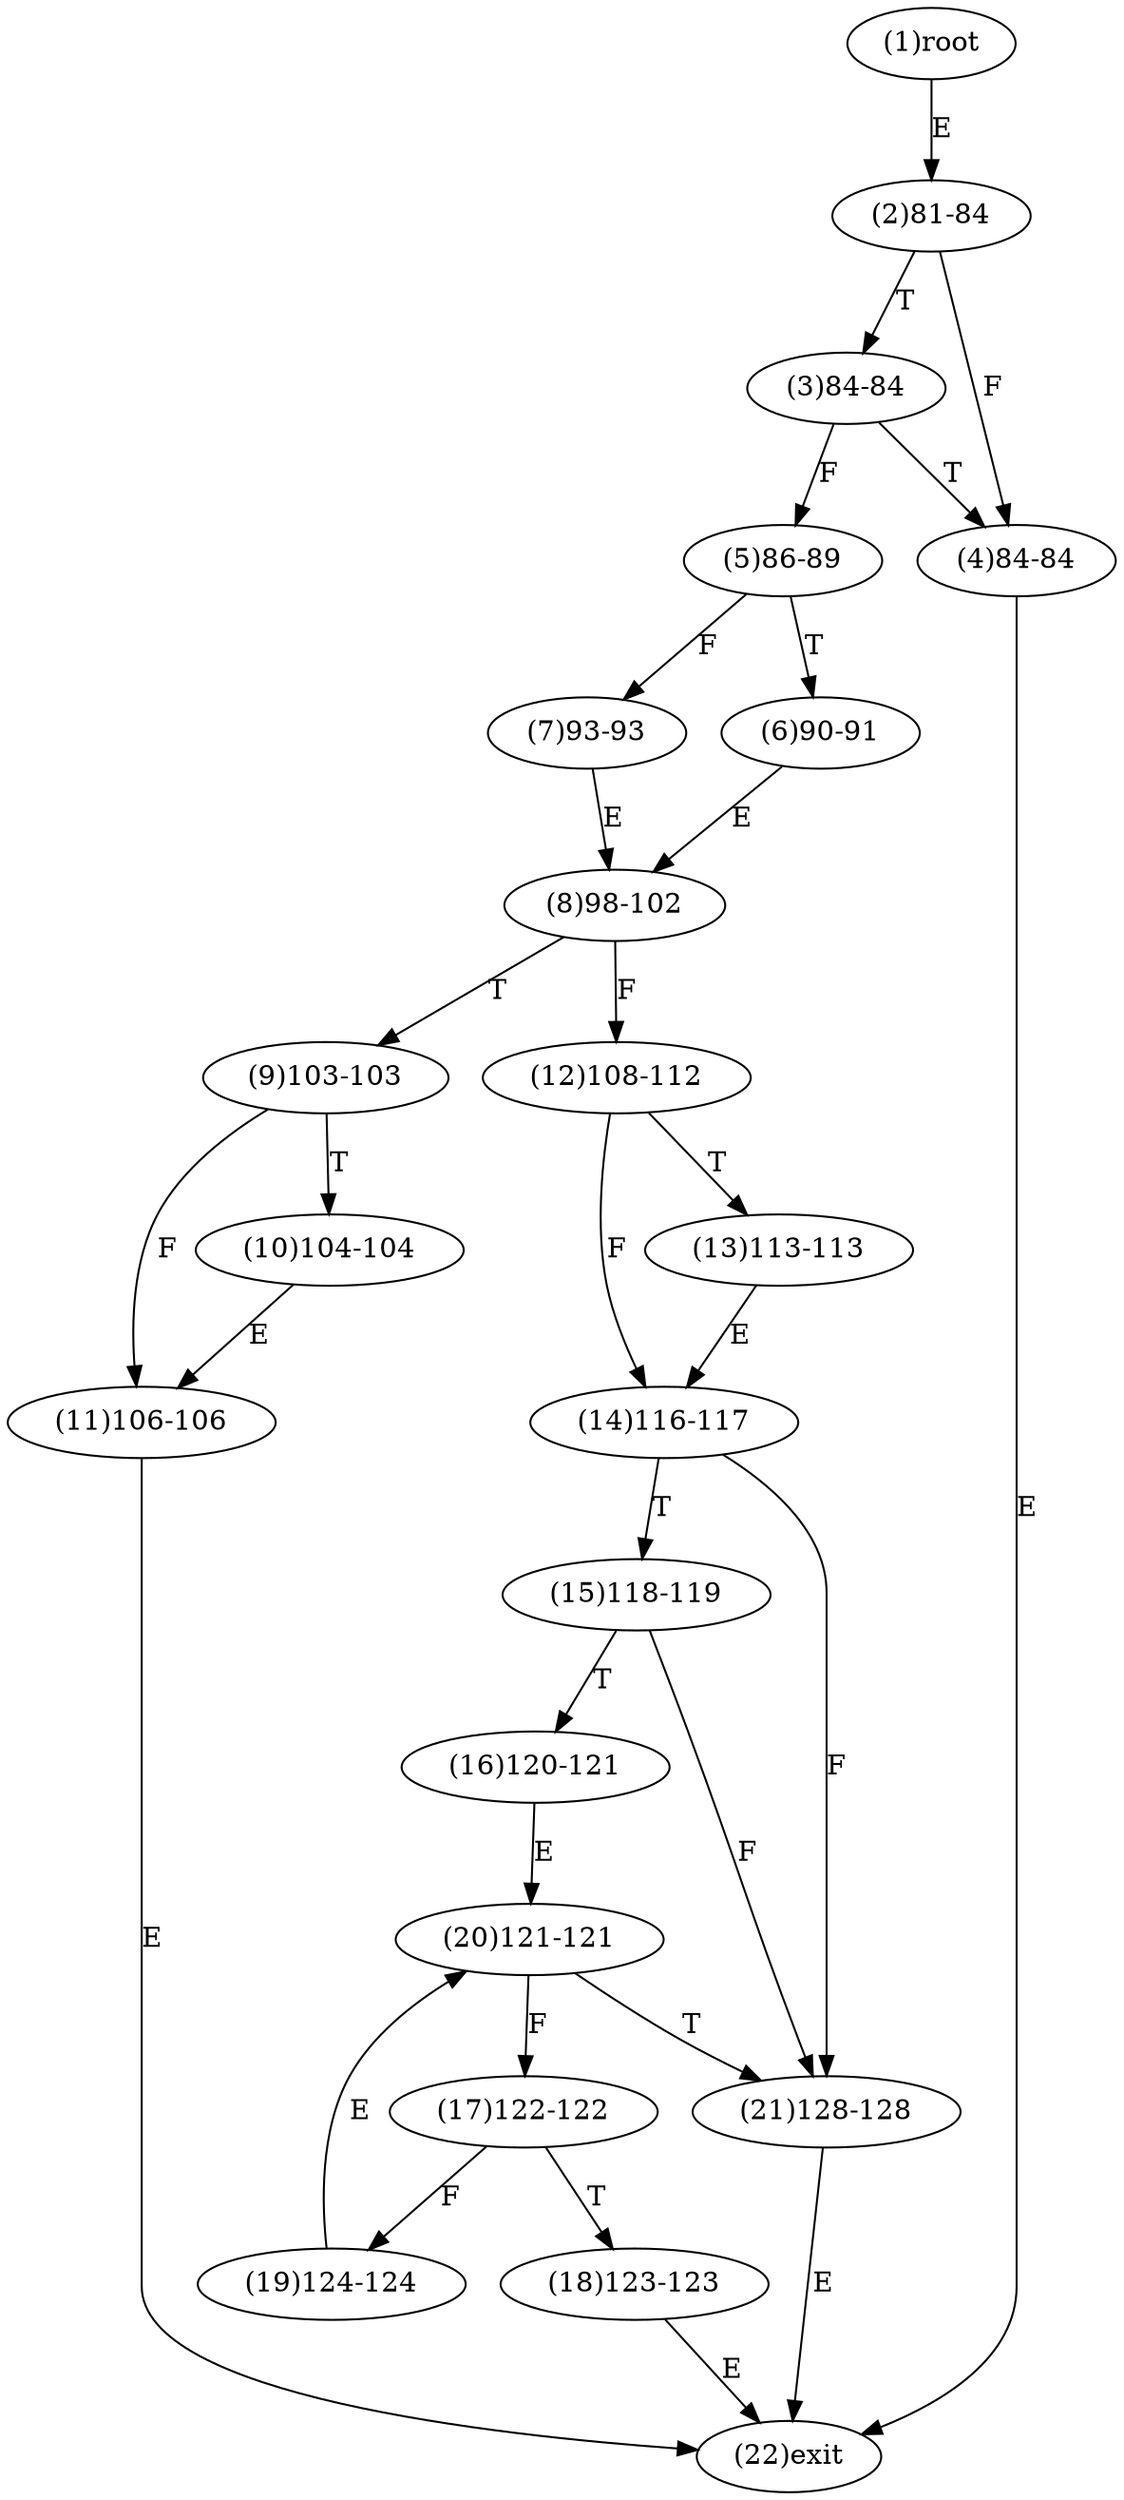digraph "" { 
1[ label="(1)root"];
2[ label="(2)81-84"];
3[ label="(3)84-84"];
4[ label="(4)84-84"];
5[ label="(5)86-89"];
6[ label="(6)90-91"];
7[ label="(7)93-93"];
8[ label="(8)98-102"];
9[ label="(9)103-103"];
10[ label="(10)104-104"];
11[ label="(11)106-106"];
12[ label="(12)108-112"];
13[ label="(13)113-113"];
14[ label="(14)116-117"];
15[ label="(15)118-119"];
17[ label="(17)122-122"];
16[ label="(16)120-121"];
19[ label="(19)124-124"];
18[ label="(18)123-123"];
21[ label="(21)128-128"];
20[ label="(20)121-121"];
22[ label="(22)exit"];
1->2[ label="E"];
2->4[ label="F"];
2->3[ label="T"];
3->5[ label="F"];
3->4[ label="T"];
4->22[ label="E"];
5->7[ label="F"];
5->6[ label="T"];
6->8[ label="E"];
7->8[ label="E"];
8->12[ label="F"];
8->9[ label="T"];
9->11[ label="F"];
9->10[ label="T"];
10->11[ label="E"];
11->22[ label="E"];
12->14[ label="F"];
12->13[ label="T"];
13->14[ label="E"];
14->21[ label="F"];
14->15[ label="T"];
15->21[ label="F"];
15->16[ label="T"];
16->20[ label="E"];
17->19[ label="F"];
17->18[ label="T"];
18->22[ label="E"];
19->20[ label="E"];
20->17[ label="F"];
20->21[ label="T"];
21->22[ label="E"];
}